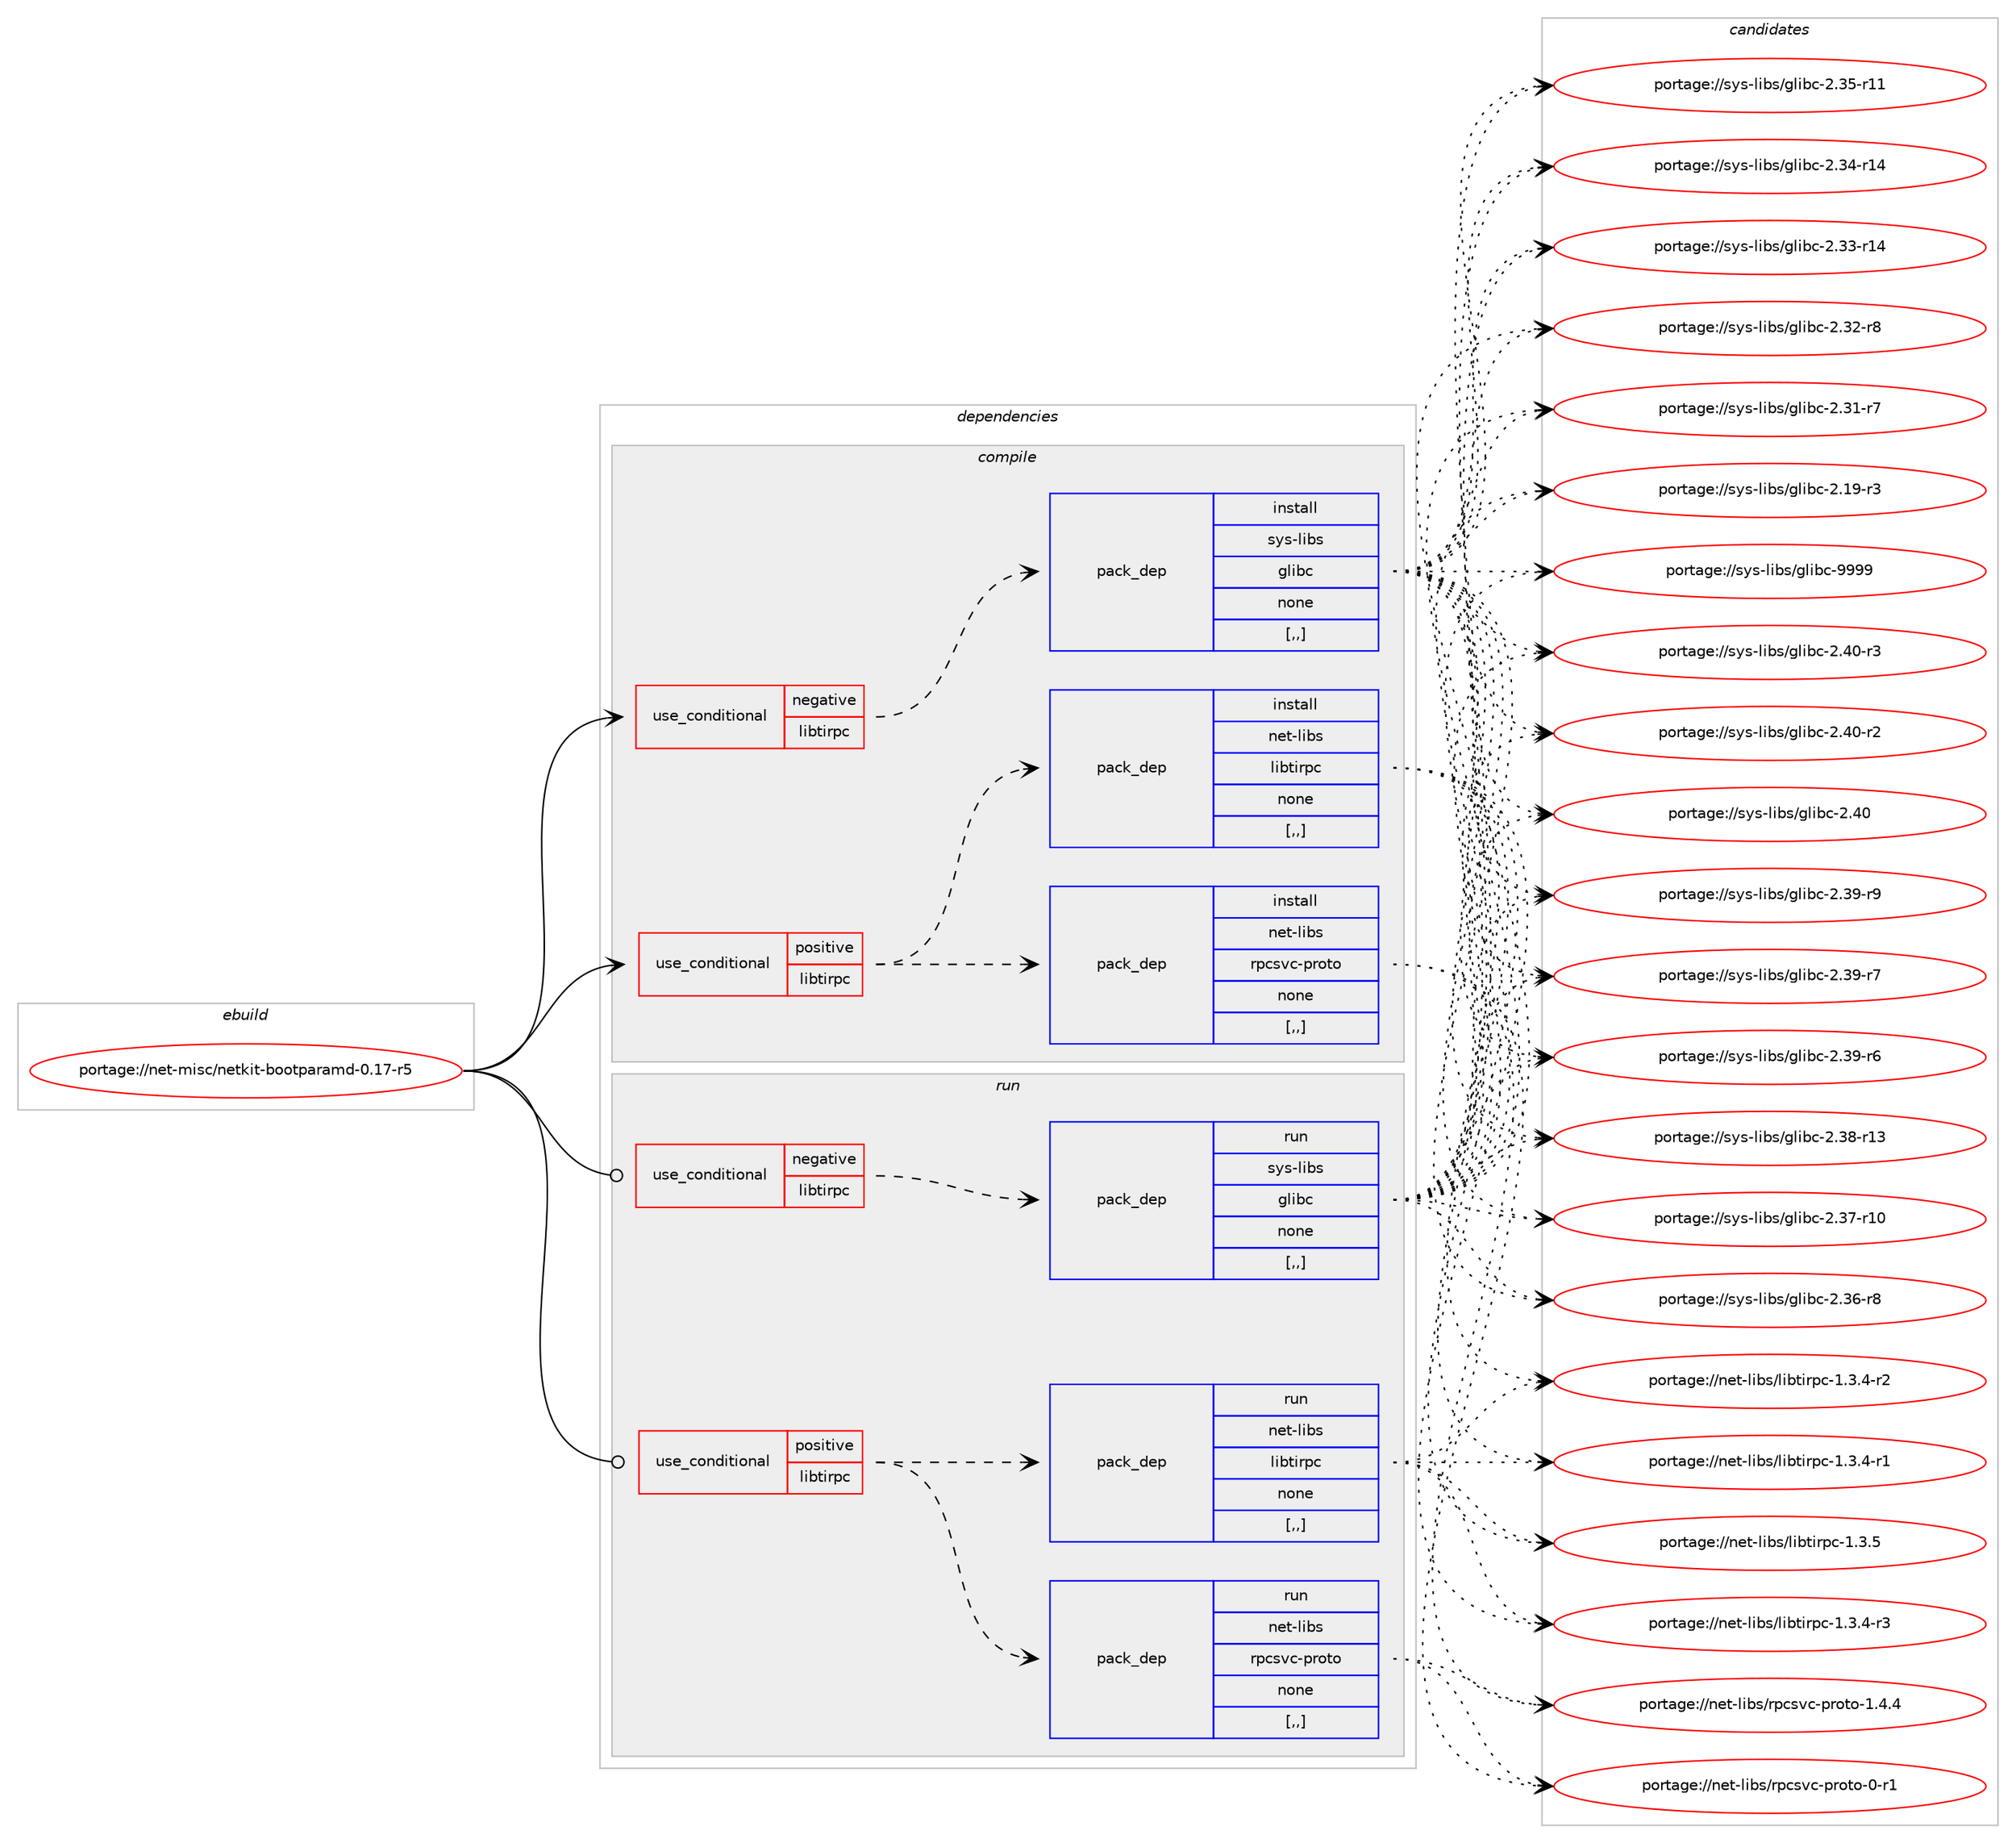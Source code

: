 digraph prolog {

# *************
# Graph options
# *************

newrank=true;
concentrate=true;
compound=true;
graph [rankdir=LR,fontname=Helvetica,fontsize=10,ranksep=1.5];#, ranksep=2.5, nodesep=0.2];
edge  [arrowhead=vee];
node  [fontname=Helvetica,fontsize=10];

# **********
# The ebuild
# **********

subgraph cluster_leftcol {
color=gray;
label=<<i>ebuild</i>>;
id [label="portage://net-misc/netkit-bootparamd-0.17-r5", color=red, width=4, href="../net-misc/netkit-bootparamd-0.17-r5.svg"];
}

# ****************
# The dependencies
# ****************

subgraph cluster_midcol {
color=gray;
label=<<i>dependencies</i>>;
subgraph cluster_compile {
fillcolor="#eeeeee";
style=filled;
label=<<i>compile</i>>;
subgraph cond231684 {
dependency882636 [label=<<TABLE BORDER="0" CELLBORDER="1" CELLSPACING="0" CELLPADDING="4"><TR><TD ROWSPAN="3" CELLPADDING="10">use_conditional</TD></TR><TR><TD>negative</TD></TR><TR><TD>libtirpc</TD></TR></TABLE>>, shape=none, color=red];
subgraph pack644505 {
dependency882637 [label=<<TABLE BORDER="0" CELLBORDER="1" CELLSPACING="0" CELLPADDING="4" WIDTH="220"><TR><TD ROWSPAN="6" CELLPADDING="30">pack_dep</TD></TR><TR><TD WIDTH="110">install</TD></TR><TR><TD>sys-libs</TD></TR><TR><TD>glibc</TD></TR><TR><TD>none</TD></TR><TR><TD>[,,]</TD></TR></TABLE>>, shape=none, color=blue];
}
dependency882636:e -> dependency882637:w [weight=20,style="dashed",arrowhead="vee"];
}
id:e -> dependency882636:w [weight=20,style="solid",arrowhead="vee"];
subgraph cond231685 {
dependency882638 [label=<<TABLE BORDER="0" CELLBORDER="1" CELLSPACING="0" CELLPADDING="4"><TR><TD ROWSPAN="3" CELLPADDING="10">use_conditional</TD></TR><TR><TD>positive</TD></TR><TR><TD>libtirpc</TD></TR></TABLE>>, shape=none, color=red];
subgraph pack644506 {
dependency882639 [label=<<TABLE BORDER="0" CELLBORDER="1" CELLSPACING="0" CELLPADDING="4" WIDTH="220"><TR><TD ROWSPAN="6" CELLPADDING="30">pack_dep</TD></TR><TR><TD WIDTH="110">install</TD></TR><TR><TD>net-libs</TD></TR><TR><TD>rpcsvc-proto</TD></TR><TR><TD>none</TD></TR><TR><TD>[,,]</TD></TR></TABLE>>, shape=none, color=blue];
}
dependency882638:e -> dependency882639:w [weight=20,style="dashed",arrowhead="vee"];
subgraph pack644507 {
dependency882640 [label=<<TABLE BORDER="0" CELLBORDER="1" CELLSPACING="0" CELLPADDING="4" WIDTH="220"><TR><TD ROWSPAN="6" CELLPADDING="30">pack_dep</TD></TR><TR><TD WIDTH="110">install</TD></TR><TR><TD>net-libs</TD></TR><TR><TD>libtirpc</TD></TR><TR><TD>none</TD></TR><TR><TD>[,,]</TD></TR></TABLE>>, shape=none, color=blue];
}
dependency882638:e -> dependency882640:w [weight=20,style="dashed",arrowhead="vee"];
}
id:e -> dependency882638:w [weight=20,style="solid",arrowhead="vee"];
}
subgraph cluster_compileandrun {
fillcolor="#eeeeee";
style=filled;
label=<<i>compile and run</i>>;
}
subgraph cluster_run {
fillcolor="#eeeeee";
style=filled;
label=<<i>run</i>>;
subgraph cond231686 {
dependency882641 [label=<<TABLE BORDER="0" CELLBORDER="1" CELLSPACING="0" CELLPADDING="4"><TR><TD ROWSPAN="3" CELLPADDING="10">use_conditional</TD></TR><TR><TD>negative</TD></TR><TR><TD>libtirpc</TD></TR></TABLE>>, shape=none, color=red];
subgraph pack644508 {
dependency882642 [label=<<TABLE BORDER="0" CELLBORDER="1" CELLSPACING="0" CELLPADDING="4" WIDTH="220"><TR><TD ROWSPAN="6" CELLPADDING="30">pack_dep</TD></TR><TR><TD WIDTH="110">run</TD></TR><TR><TD>sys-libs</TD></TR><TR><TD>glibc</TD></TR><TR><TD>none</TD></TR><TR><TD>[,,]</TD></TR></TABLE>>, shape=none, color=blue];
}
dependency882641:e -> dependency882642:w [weight=20,style="dashed",arrowhead="vee"];
}
id:e -> dependency882641:w [weight=20,style="solid",arrowhead="odot"];
subgraph cond231687 {
dependency882643 [label=<<TABLE BORDER="0" CELLBORDER="1" CELLSPACING="0" CELLPADDING="4"><TR><TD ROWSPAN="3" CELLPADDING="10">use_conditional</TD></TR><TR><TD>positive</TD></TR><TR><TD>libtirpc</TD></TR></TABLE>>, shape=none, color=red];
subgraph pack644509 {
dependency882644 [label=<<TABLE BORDER="0" CELLBORDER="1" CELLSPACING="0" CELLPADDING="4" WIDTH="220"><TR><TD ROWSPAN="6" CELLPADDING="30">pack_dep</TD></TR><TR><TD WIDTH="110">run</TD></TR><TR><TD>net-libs</TD></TR><TR><TD>rpcsvc-proto</TD></TR><TR><TD>none</TD></TR><TR><TD>[,,]</TD></TR></TABLE>>, shape=none, color=blue];
}
dependency882643:e -> dependency882644:w [weight=20,style="dashed",arrowhead="vee"];
subgraph pack644510 {
dependency882645 [label=<<TABLE BORDER="0" CELLBORDER="1" CELLSPACING="0" CELLPADDING="4" WIDTH="220"><TR><TD ROWSPAN="6" CELLPADDING="30">pack_dep</TD></TR><TR><TD WIDTH="110">run</TD></TR><TR><TD>net-libs</TD></TR><TR><TD>libtirpc</TD></TR><TR><TD>none</TD></TR><TR><TD>[,,]</TD></TR></TABLE>>, shape=none, color=blue];
}
dependency882643:e -> dependency882645:w [weight=20,style="dashed",arrowhead="vee"];
}
id:e -> dependency882643:w [weight=20,style="solid",arrowhead="odot"];
}
}

# **************
# The candidates
# **************

subgraph cluster_choices {
rank=same;
color=gray;
label=<<i>candidates</i>>;

subgraph choice644505 {
color=black;
nodesep=1;
choice11512111545108105981154710310810598994557575757 [label="portage://sys-libs/glibc-9999", color=red, width=4,href="../sys-libs/glibc-9999.svg"];
choice115121115451081059811547103108105989945504652484511451 [label="portage://sys-libs/glibc-2.40-r3", color=red, width=4,href="../sys-libs/glibc-2.40-r3.svg"];
choice115121115451081059811547103108105989945504652484511450 [label="portage://sys-libs/glibc-2.40-r2", color=red, width=4,href="../sys-libs/glibc-2.40-r2.svg"];
choice11512111545108105981154710310810598994550465248 [label="portage://sys-libs/glibc-2.40", color=red, width=4,href="../sys-libs/glibc-2.40.svg"];
choice115121115451081059811547103108105989945504651574511457 [label="portage://sys-libs/glibc-2.39-r9", color=red, width=4,href="../sys-libs/glibc-2.39-r9.svg"];
choice115121115451081059811547103108105989945504651574511455 [label="portage://sys-libs/glibc-2.39-r7", color=red, width=4,href="../sys-libs/glibc-2.39-r7.svg"];
choice115121115451081059811547103108105989945504651574511454 [label="portage://sys-libs/glibc-2.39-r6", color=red, width=4,href="../sys-libs/glibc-2.39-r6.svg"];
choice11512111545108105981154710310810598994550465156451144951 [label="portage://sys-libs/glibc-2.38-r13", color=red, width=4,href="../sys-libs/glibc-2.38-r13.svg"];
choice11512111545108105981154710310810598994550465155451144948 [label="portage://sys-libs/glibc-2.37-r10", color=red, width=4,href="../sys-libs/glibc-2.37-r10.svg"];
choice115121115451081059811547103108105989945504651544511456 [label="portage://sys-libs/glibc-2.36-r8", color=red, width=4,href="../sys-libs/glibc-2.36-r8.svg"];
choice11512111545108105981154710310810598994550465153451144949 [label="portage://sys-libs/glibc-2.35-r11", color=red, width=4,href="../sys-libs/glibc-2.35-r11.svg"];
choice11512111545108105981154710310810598994550465152451144952 [label="portage://sys-libs/glibc-2.34-r14", color=red, width=4,href="../sys-libs/glibc-2.34-r14.svg"];
choice11512111545108105981154710310810598994550465151451144952 [label="portage://sys-libs/glibc-2.33-r14", color=red, width=4,href="../sys-libs/glibc-2.33-r14.svg"];
choice115121115451081059811547103108105989945504651504511456 [label="portage://sys-libs/glibc-2.32-r8", color=red, width=4,href="../sys-libs/glibc-2.32-r8.svg"];
choice115121115451081059811547103108105989945504651494511455 [label="portage://sys-libs/glibc-2.31-r7", color=red, width=4,href="../sys-libs/glibc-2.31-r7.svg"];
choice115121115451081059811547103108105989945504649574511451 [label="portage://sys-libs/glibc-2.19-r3", color=red, width=4,href="../sys-libs/glibc-2.19-r3.svg"];
dependency882637:e -> choice11512111545108105981154710310810598994557575757:w [style=dotted,weight="100"];
dependency882637:e -> choice115121115451081059811547103108105989945504652484511451:w [style=dotted,weight="100"];
dependency882637:e -> choice115121115451081059811547103108105989945504652484511450:w [style=dotted,weight="100"];
dependency882637:e -> choice11512111545108105981154710310810598994550465248:w [style=dotted,weight="100"];
dependency882637:e -> choice115121115451081059811547103108105989945504651574511457:w [style=dotted,weight="100"];
dependency882637:e -> choice115121115451081059811547103108105989945504651574511455:w [style=dotted,weight="100"];
dependency882637:e -> choice115121115451081059811547103108105989945504651574511454:w [style=dotted,weight="100"];
dependency882637:e -> choice11512111545108105981154710310810598994550465156451144951:w [style=dotted,weight="100"];
dependency882637:e -> choice11512111545108105981154710310810598994550465155451144948:w [style=dotted,weight="100"];
dependency882637:e -> choice115121115451081059811547103108105989945504651544511456:w [style=dotted,weight="100"];
dependency882637:e -> choice11512111545108105981154710310810598994550465153451144949:w [style=dotted,weight="100"];
dependency882637:e -> choice11512111545108105981154710310810598994550465152451144952:w [style=dotted,weight="100"];
dependency882637:e -> choice11512111545108105981154710310810598994550465151451144952:w [style=dotted,weight="100"];
dependency882637:e -> choice115121115451081059811547103108105989945504651504511456:w [style=dotted,weight="100"];
dependency882637:e -> choice115121115451081059811547103108105989945504651494511455:w [style=dotted,weight="100"];
dependency882637:e -> choice115121115451081059811547103108105989945504649574511451:w [style=dotted,weight="100"];
}
subgraph choice644506 {
color=black;
nodesep=1;
choice110101116451081059811547114112991151189945112114111116111454946524652 [label="portage://net-libs/rpcsvc-proto-1.4.4", color=red, width=4,href="../net-libs/rpcsvc-proto-1.4.4.svg"];
choice11010111645108105981154711411299115118994511211411111611145484511449 [label="portage://net-libs/rpcsvc-proto-0-r1", color=red, width=4,href="../net-libs/rpcsvc-proto-0-r1.svg"];
dependency882639:e -> choice110101116451081059811547114112991151189945112114111116111454946524652:w [style=dotted,weight="100"];
dependency882639:e -> choice11010111645108105981154711411299115118994511211411111611145484511449:w [style=dotted,weight="100"];
}
subgraph choice644507 {
color=black;
nodesep=1;
choice1101011164510810598115471081059811610511411299454946514653 [label="portage://net-libs/libtirpc-1.3.5", color=red, width=4,href="../net-libs/libtirpc-1.3.5.svg"];
choice11010111645108105981154710810598116105114112994549465146524511451 [label="portage://net-libs/libtirpc-1.3.4-r3", color=red, width=4,href="../net-libs/libtirpc-1.3.4-r3.svg"];
choice11010111645108105981154710810598116105114112994549465146524511450 [label="portage://net-libs/libtirpc-1.3.4-r2", color=red, width=4,href="../net-libs/libtirpc-1.3.4-r2.svg"];
choice11010111645108105981154710810598116105114112994549465146524511449 [label="portage://net-libs/libtirpc-1.3.4-r1", color=red, width=4,href="../net-libs/libtirpc-1.3.4-r1.svg"];
dependency882640:e -> choice1101011164510810598115471081059811610511411299454946514653:w [style=dotted,weight="100"];
dependency882640:e -> choice11010111645108105981154710810598116105114112994549465146524511451:w [style=dotted,weight="100"];
dependency882640:e -> choice11010111645108105981154710810598116105114112994549465146524511450:w [style=dotted,weight="100"];
dependency882640:e -> choice11010111645108105981154710810598116105114112994549465146524511449:w [style=dotted,weight="100"];
}
subgraph choice644508 {
color=black;
nodesep=1;
choice11512111545108105981154710310810598994557575757 [label="portage://sys-libs/glibc-9999", color=red, width=4,href="../sys-libs/glibc-9999.svg"];
choice115121115451081059811547103108105989945504652484511451 [label="portage://sys-libs/glibc-2.40-r3", color=red, width=4,href="../sys-libs/glibc-2.40-r3.svg"];
choice115121115451081059811547103108105989945504652484511450 [label="portage://sys-libs/glibc-2.40-r2", color=red, width=4,href="../sys-libs/glibc-2.40-r2.svg"];
choice11512111545108105981154710310810598994550465248 [label="portage://sys-libs/glibc-2.40", color=red, width=4,href="../sys-libs/glibc-2.40.svg"];
choice115121115451081059811547103108105989945504651574511457 [label="portage://sys-libs/glibc-2.39-r9", color=red, width=4,href="../sys-libs/glibc-2.39-r9.svg"];
choice115121115451081059811547103108105989945504651574511455 [label="portage://sys-libs/glibc-2.39-r7", color=red, width=4,href="../sys-libs/glibc-2.39-r7.svg"];
choice115121115451081059811547103108105989945504651574511454 [label="portage://sys-libs/glibc-2.39-r6", color=red, width=4,href="../sys-libs/glibc-2.39-r6.svg"];
choice11512111545108105981154710310810598994550465156451144951 [label="portage://sys-libs/glibc-2.38-r13", color=red, width=4,href="../sys-libs/glibc-2.38-r13.svg"];
choice11512111545108105981154710310810598994550465155451144948 [label="portage://sys-libs/glibc-2.37-r10", color=red, width=4,href="../sys-libs/glibc-2.37-r10.svg"];
choice115121115451081059811547103108105989945504651544511456 [label="portage://sys-libs/glibc-2.36-r8", color=red, width=4,href="../sys-libs/glibc-2.36-r8.svg"];
choice11512111545108105981154710310810598994550465153451144949 [label="portage://sys-libs/glibc-2.35-r11", color=red, width=4,href="../sys-libs/glibc-2.35-r11.svg"];
choice11512111545108105981154710310810598994550465152451144952 [label="portage://sys-libs/glibc-2.34-r14", color=red, width=4,href="../sys-libs/glibc-2.34-r14.svg"];
choice11512111545108105981154710310810598994550465151451144952 [label="portage://sys-libs/glibc-2.33-r14", color=red, width=4,href="../sys-libs/glibc-2.33-r14.svg"];
choice115121115451081059811547103108105989945504651504511456 [label="portage://sys-libs/glibc-2.32-r8", color=red, width=4,href="../sys-libs/glibc-2.32-r8.svg"];
choice115121115451081059811547103108105989945504651494511455 [label="portage://sys-libs/glibc-2.31-r7", color=red, width=4,href="../sys-libs/glibc-2.31-r7.svg"];
choice115121115451081059811547103108105989945504649574511451 [label="portage://sys-libs/glibc-2.19-r3", color=red, width=4,href="../sys-libs/glibc-2.19-r3.svg"];
dependency882642:e -> choice11512111545108105981154710310810598994557575757:w [style=dotted,weight="100"];
dependency882642:e -> choice115121115451081059811547103108105989945504652484511451:w [style=dotted,weight="100"];
dependency882642:e -> choice115121115451081059811547103108105989945504652484511450:w [style=dotted,weight="100"];
dependency882642:e -> choice11512111545108105981154710310810598994550465248:w [style=dotted,weight="100"];
dependency882642:e -> choice115121115451081059811547103108105989945504651574511457:w [style=dotted,weight="100"];
dependency882642:e -> choice115121115451081059811547103108105989945504651574511455:w [style=dotted,weight="100"];
dependency882642:e -> choice115121115451081059811547103108105989945504651574511454:w [style=dotted,weight="100"];
dependency882642:e -> choice11512111545108105981154710310810598994550465156451144951:w [style=dotted,weight="100"];
dependency882642:e -> choice11512111545108105981154710310810598994550465155451144948:w [style=dotted,weight="100"];
dependency882642:e -> choice115121115451081059811547103108105989945504651544511456:w [style=dotted,weight="100"];
dependency882642:e -> choice11512111545108105981154710310810598994550465153451144949:w [style=dotted,weight="100"];
dependency882642:e -> choice11512111545108105981154710310810598994550465152451144952:w [style=dotted,weight="100"];
dependency882642:e -> choice11512111545108105981154710310810598994550465151451144952:w [style=dotted,weight="100"];
dependency882642:e -> choice115121115451081059811547103108105989945504651504511456:w [style=dotted,weight="100"];
dependency882642:e -> choice115121115451081059811547103108105989945504651494511455:w [style=dotted,weight="100"];
dependency882642:e -> choice115121115451081059811547103108105989945504649574511451:w [style=dotted,weight="100"];
}
subgraph choice644509 {
color=black;
nodesep=1;
choice110101116451081059811547114112991151189945112114111116111454946524652 [label="portage://net-libs/rpcsvc-proto-1.4.4", color=red, width=4,href="../net-libs/rpcsvc-proto-1.4.4.svg"];
choice11010111645108105981154711411299115118994511211411111611145484511449 [label="portage://net-libs/rpcsvc-proto-0-r1", color=red, width=4,href="../net-libs/rpcsvc-proto-0-r1.svg"];
dependency882644:e -> choice110101116451081059811547114112991151189945112114111116111454946524652:w [style=dotted,weight="100"];
dependency882644:e -> choice11010111645108105981154711411299115118994511211411111611145484511449:w [style=dotted,weight="100"];
}
subgraph choice644510 {
color=black;
nodesep=1;
choice1101011164510810598115471081059811610511411299454946514653 [label="portage://net-libs/libtirpc-1.3.5", color=red, width=4,href="../net-libs/libtirpc-1.3.5.svg"];
choice11010111645108105981154710810598116105114112994549465146524511451 [label="portage://net-libs/libtirpc-1.3.4-r3", color=red, width=4,href="../net-libs/libtirpc-1.3.4-r3.svg"];
choice11010111645108105981154710810598116105114112994549465146524511450 [label="portage://net-libs/libtirpc-1.3.4-r2", color=red, width=4,href="../net-libs/libtirpc-1.3.4-r2.svg"];
choice11010111645108105981154710810598116105114112994549465146524511449 [label="portage://net-libs/libtirpc-1.3.4-r1", color=red, width=4,href="../net-libs/libtirpc-1.3.4-r1.svg"];
dependency882645:e -> choice1101011164510810598115471081059811610511411299454946514653:w [style=dotted,weight="100"];
dependency882645:e -> choice11010111645108105981154710810598116105114112994549465146524511451:w [style=dotted,weight="100"];
dependency882645:e -> choice11010111645108105981154710810598116105114112994549465146524511450:w [style=dotted,weight="100"];
dependency882645:e -> choice11010111645108105981154710810598116105114112994549465146524511449:w [style=dotted,weight="100"];
}
}

}
